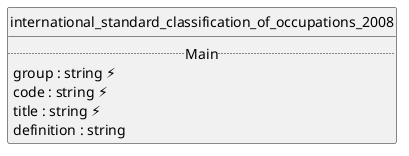 @startuml uml
skinparam monochrome true
skinparam linetype ortho
hide circle

entity international_standard_classification_of_occupations_2008 {
  .. Main ..
  group : string ⚡
  code : string ⚡
  title : string ⚡
  definition : string
}

@enduml
